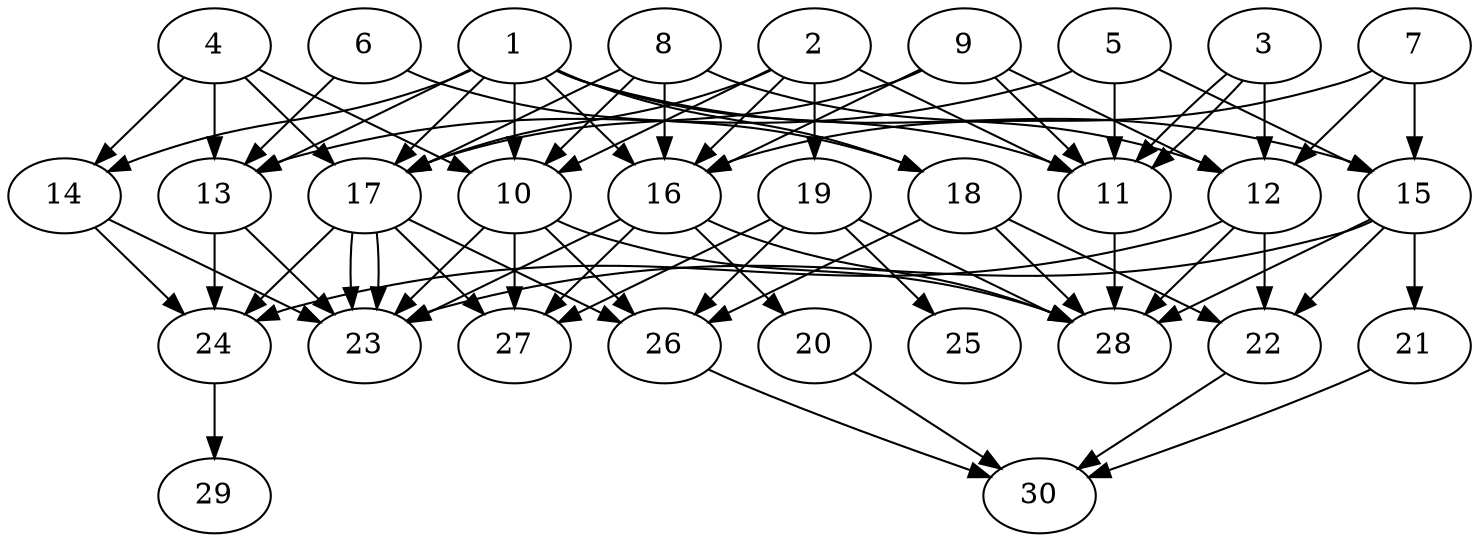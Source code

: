 // DAG automatically generated by daggen at Thu Oct  3 14:04:17 2019
// ./daggen --dot -n 30 --ccr 0.3 --fat 0.7 --regular 0.9 --density 0.7 --mindata 5242880 --maxdata 52428800 
digraph G {
  1 [size="63703040", alpha="0.18", expect_size="19110912"] 
  1 -> 10 [size ="19110912"]
  1 -> 11 [size ="19110912"]
  1 -> 13 [size ="19110912"]
  1 -> 14 [size ="19110912"]
  1 -> 15 [size ="19110912"]
  1 -> 16 [size ="19110912"]
  1 -> 17 [size ="19110912"]
  1 -> 18 [size ="19110912"]
  2 [size="149899947", alpha="0.13", expect_size="44969984"] 
  2 -> 10 [size ="44969984"]
  2 -> 11 [size ="44969984"]
  2 -> 16 [size ="44969984"]
  2 -> 17 [size ="44969984"]
  2 -> 19 [size ="44969984"]
  3 [size="95580160", alpha="0.11", expect_size="28674048"] 
  3 -> 11 [size ="28674048"]
  3 -> 11 [size ="28674048"]
  3 -> 12 [size ="28674048"]
  4 [size="130242560", alpha="0.10", expect_size="39072768"] 
  4 -> 10 [size ="39072768"]
  4 -> 13 [size ="39072768"]
  4 -> 14 [size ="39072768"]
  4 -> 17 [size ="39072768"]
  5 [size="55862613", alpha="0.06", expect_size="16758784"] 
  5 -> 11 [size ="16758784"]
  5 -> 13 [size ="16758784"]
  5 -> 15 [size ="16758784"]
  6 [size="157832533", alpha="0.16", expect_size="47349760"] 
  6 -> 13 [size ="47349760"]
  6 -> 18 [size ="47349760"]
  7 [size="122917547", alpha="0.20", expect_size="36875264"] 
  7 -> 12 [size ="36875264"]
  7 -> 15 [size ="36875264"]
  7 -> 16 [size ="36875264"]
  8 [size="166604800", alpha="0.05", expect_size="49981440"] 
  8 -> 10 [size ="49981440"]
  8 -> 12 [size ="49981440"]
  8 -> 16 [size ="49981440"]
  8 -> 17 [size ="49981440"]
  9 [size="137990827", alpha="0.19", expect_size="41397248"] 
  9 -> 11 [size ="41397248"]
  9 -> 12 [size ="41397248"]
  9 -> 16 [size ="41397248"]
  9 -> 17 [size ="41397248"]
  10 [size="58955093", alpha="0.07", expect_size="17686528"] 
  10 -> 23 [size ="17686528"]
  10 -> 26 [size ="17686528"]
  10 -> 27 [size ="17686528"]
  10 -> 28 [size ="17686528"]
  11 [size="150476800", alpha="0.02", expect_size="45143040"] 
  11 -> 28 [size ="45143040"]
  12 [size="136277333", alpha="0.10", expect_size="40883200"] 
  12 -> 22 [size ="40883200"]
  12 -> 24 [size ="40883200"]
  12 -> 28 [size ="40883200"]
  13 [size="79240533", alpha="0.04", expect_size="23772160"] 
  13 -> 23 [size ="23772160"]
  13 -> 24 [size ="23772160"]
  14 [size="164194987", alpha="0.05", expect_size="49258496"] 
  14 -> 23 [size ="49258496"]
  14 -> 24 [size ="49258496"]
  15 [size="85589333", alpha="0.10", expect_size="25676800"] 
  15 -> 21 [size ="25676800"]
  15 -> 22 [size ="25676800"]
  15 -> 23 [size ="25676800"]
  15 -> 28 [size ="25676800"]
  16 [size="130867200", alpha="0.03", expect_size="39260160"] 
  16 -> 20 [size ="39260160"]
  16 -> 23 [size ="39260160"]
  16 -> 27 [size ="39260160"]
  16 -> 28 [size ="39260160"]
  17 [size="97399467", alpha="0.14", expect_size="29219840"] 
  17 -> 23 [size ="29219840"]
  17 -> 23 [size ="29219840"]
  17 -> 24 [size ="29219840"]
  17 -> 26 [size ="29219840"]
  17 -> 27 [size ="29219840"]
  18 [size="95586987", alpha="0.09", expect_size="28676096"] 
  18 -> 22 [size ="28676096"]
  18 -> 26 [size ="28676096"]
  18 -> 28 [size ="28676096"]
  19 [size="135809707", alpha="0.15", expect_size="40742912"] 
  19 -> 25 [size ="40742912"]
  19 -> 26 [size ="40742912"]
  19 -> 27 [size ="40742912"]
  19 -> 28 [size ="40742912"]
  20 [size="128808960", alpha="0.11", expect_size="38642688"] 
  20 -> 30 [size ="38642688"]
  21 [size="26245120", alpha="0.14", expect_size="7873536"] 
  21 -> 30 [size ="7873536"]
  22 [size="45783040", alpha="0.14", expect_size="13734912"] 
  22 -> 30 [size ="13734912"]
  23 [size="125812053", alpha="0.03", expect_size="37743616"] 
  24 [size="160962560", alpha="0.07", expect_size="48288768"] 
  24 -> 29 [size ="48288768"]
  25 [size="41850880", alpha="0.15", expect_size="12555264"] 
  26 [size="124163413", alpha="0.02", expect_size="37249024"] 
  26 -> 30 [size ="37249024"]
  27 [size="151517867", alpha="0.01", expect_size="45455360"] 
  28 [size="105775787", alpha="0.00", expect_size="31732736"] 
  29 [size="18769920", alpha="0.14", expect_size="5630976"] 
  30 [size="135014400", alpha="0.14", expect_size="40504320"] 
}
